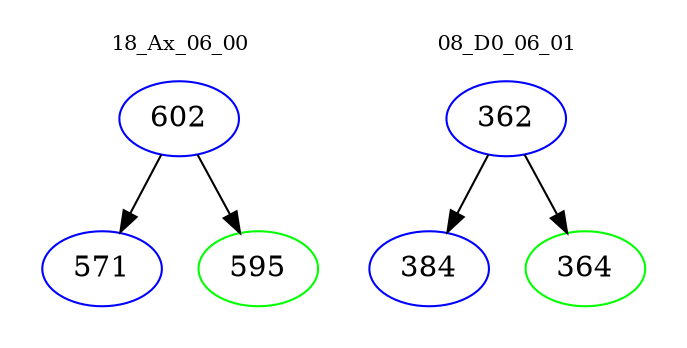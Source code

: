 digraph{
subgraph cluster_0 {
color = white
label = "18_Ax_06_00";
fontsize=10;
T0_602 [label="602", color="blue"]
T0_602 -> T0_571 [color="black"]
T0_571 [label="571", color="blue"]
T0_602 -> T0_595 [color="black"]
T0_595 [label="595", color="green"]
}
subgraph cluster_1 {
color = white
label = "08_D0_06_01";
fontsize=10;
T1_362 [label="362", color="blue"]
T1_362 -> T1_384 [color="black"]
T1_384 [label="384", color="blue"]
T1_362 -> T1_364 [color="black"]
T1_364 [label="364", color="green"]
}
}
